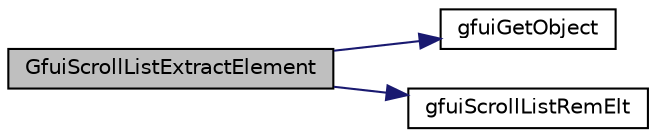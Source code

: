 digraph "GfuiScrollListExtractElement"
{
  edge [fontname="Helvetica",fontsize="10",labelfontname="Helvetica",labelfontsize="10"];
  node [fontname="Helvetica",fontsize="10",shape=record];
  rankdir="LR";
  Node1 [label="GfuiScrollListExtractElement",height=0.2,width=0.4,color="black", fillcolor="grey75", style="filled", fontcolor="black"];
  Node1 -> Node2 [color="midnightblue",fontsize="10",style="solid",fontname="Helvetica"];
  Node2 [label="gfuiGetObject",height=0.2,width=0.4,color="black", fillcolor="white", style="filled",URL="$gui_8h.html#a0ea204358545cb934b0d6427e49ce2a6"];
  Node1 -> Node3 [color="midnightblue",fontsize="10",style="solid",fontname="Helvetica"];
  Node3 [label="gfuiScrollListRemElt",height=0.2,width=0.4,color="black", fillcolor="white", style="filled",URL="$guiscrollist_8cpp.html#ab8aa67f15ff806546270982e3d0a2e8c"];
}
